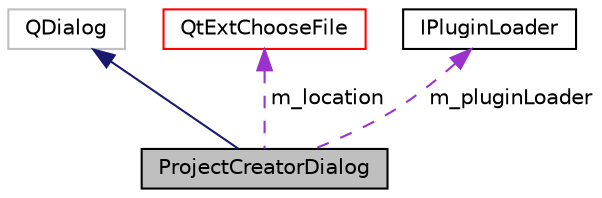 digraph "ProjectCreatorDialog"
{
 // LATEX_PDF_SIZE
  edge [fontname="Helvetica",fontsize="10",labelfontname="Helvetica",labelfontsize="10"];
  node [fontname="Helvetica",fontsize="10",shape=record];
  Node1 [label="ProjectCreatorDialog",height=0.2,width=0.4,color="black", fillcolor="grey75", style="filled", fontcolor="black",tooltip=" "];
  Node2 -> Node1 [dir="back",color="midnightblue",fontsize="10",style="solid",fontname="Helvetica"];
  Node2 [label="QDialog",height=0.2,width=0.4,color="grey75", fillcolor="white", style="filled",tooltip=" "];
  Node3 -> Node1 [dir="back",color="darkorchid3",fontsize="10",style="dashed",label=" m_location" ,fontname="Helvetica"];
  Node3 [label="QtExtChooseFile",height=0.2,width=0.4,color="red", fillcolor="white", style="filled",URL="$class_qt_ext_choose_file.html",tooltip=" "];
  Node5 -> Node1 [dir="back",color="darkorchid3",fontsize="10",style="dashed",label=" m_pluginLoader" ,fontname="Helvetica"];
  Node5 [label="IPluginLoader",height=0.2,width=0.4,color="black", fillcolor="white", style="filled",URL="$struct_i_plugin_loader.html",tooltip=" "];
}
